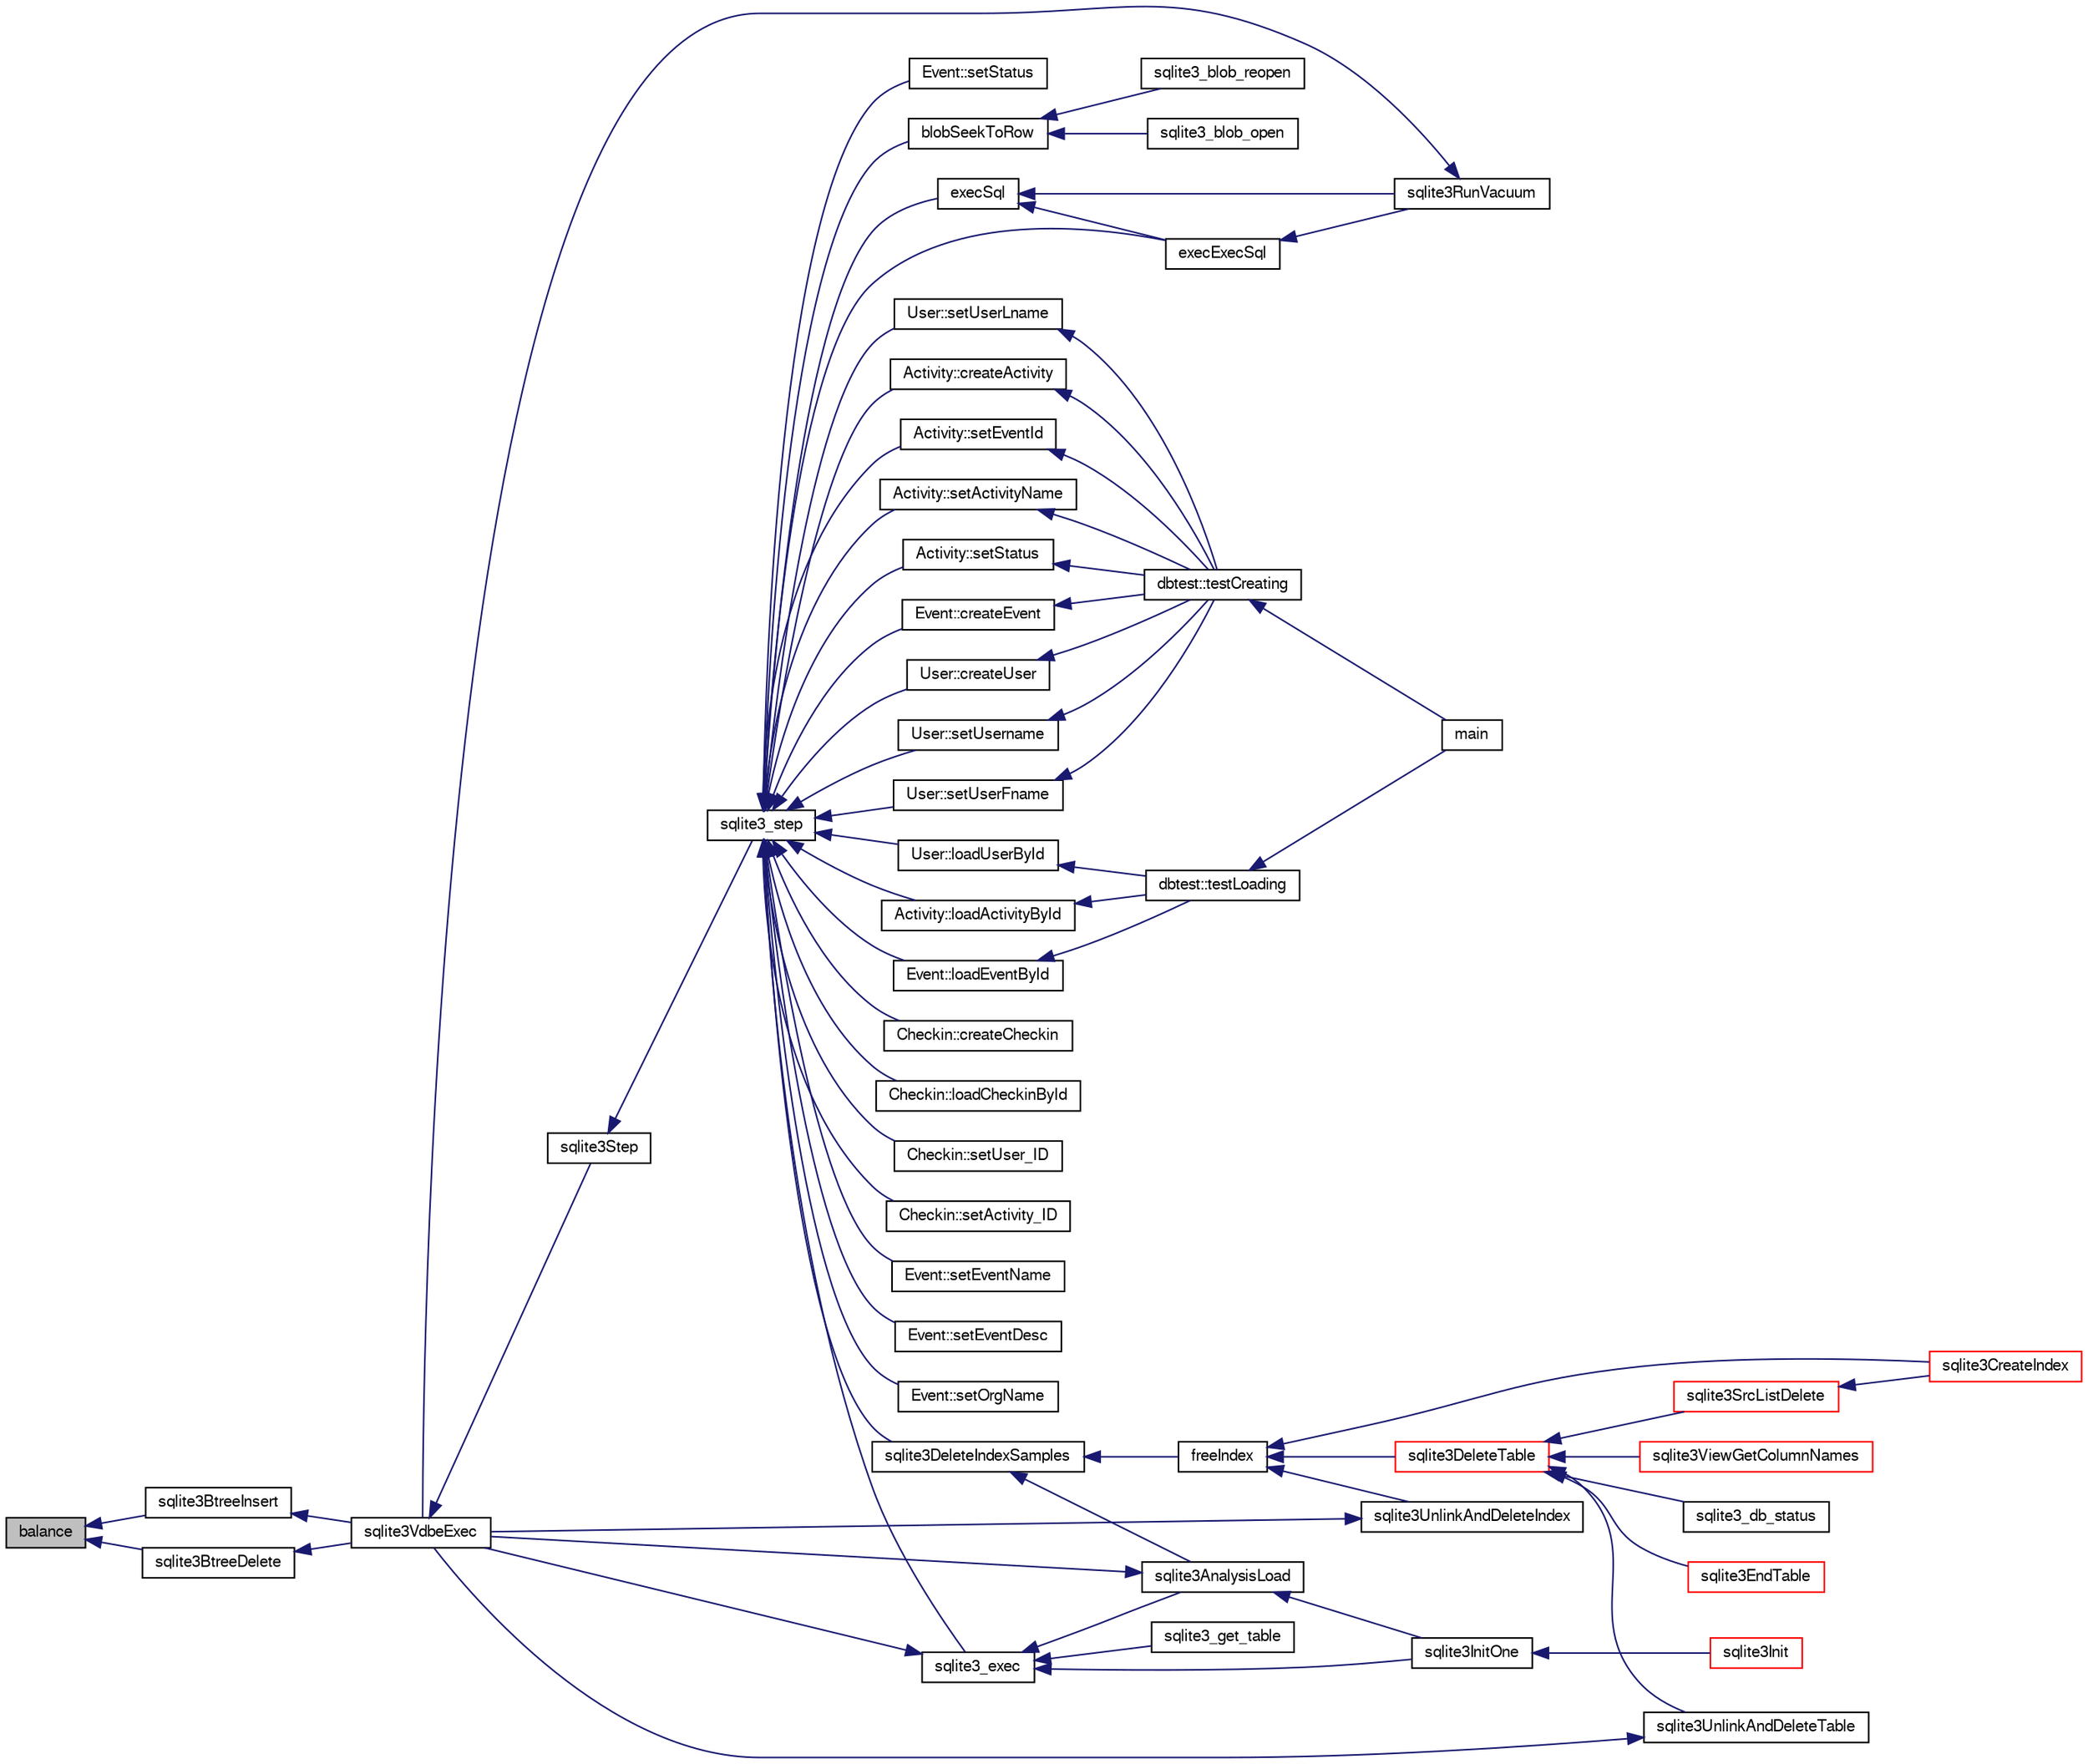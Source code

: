 digraph "balance"
{
  edge [fontname="FreeSans",fontsize="10",labelfontname="FreeSans",labelfontsize="10"];
  node [fontname="FreeSans",fontsize="10",shape=record];
  rankdir="LR";
  Node18089 [label="balance",height=0.2,width=0.4,color="black", fillcolor="grey75", style="filled", fontcolor="black"];
  Node18089 -> Node18090 [dir="back",color="midnightblue",fontsize="10",style="solid",fontname="FreeSans"];
  Node18090 [label="sqlite3BtreeInsert",height=0.2,width=0.4,color="black", fillcolor="white", style="filled",URL="$sqlite3_8c.html#aa6c6b68ed28d38984e5fa329794d7f02"];
  Node18090 -> Node18091 [dir="back",color="midnightblue",fontsize="10",style="solid",fontname="FreeSans"];
  Node18091 [label="sqlite3VdbeExec",height=0.2,width=0.4,color="black", fillcolor="white", style="filled",URL="$sqlite3_8c.html#a8ce40a614bdc56719c4d642b1e4dfb21"];
  Node18091 -> Node18092 [dir="back",color="midnightblue",fontsize="10",style="solid",fontname="FreeSans"];
  Node18092 [label="sqlite3Step",height=0.2,width=0.4,color="black", fillcolor="white", style="filled",URL="$sqlite3_8c.html#a3f2872e873e2758a4beedad1d5113554"];
  Node18092 -> Node18093 [dir="back",color="midnightblue",fontsize="10",style="solid",fontname="FreeSans"];
  Node18093 [label="sqlite3_step",height=0.2,width=0.4,color="black", fillcolor="white", style="filled",URL="$sqlite3_8h.html#ac1e491ce36b7471eb28387f7d3c74334"];
  Node18093 -> Node18094 [dir="back",color="midnightblue",fontsize="10",style="solid",fontname="FreeSans"];
  Node18094 [label="Activity::createActivity",height=0.2,width=0.4,color="black", fillcolor="white", style="filled",URL="$classActivity.html#a813cc5e52c14ab49b39014c134e3425b"];
  Node18094 -> Node18095 [dir="back",color="midnightblue",fontsize="10",style="solid",fontname="FreeSans"];
  Node18095 [label="dbtest::testCreating",height=0.2,width=0.4,color="black", fillcolor="white", style="filled",URL="$classdbtest.html#a8193e88a7df657069c8a6bd09c8243b7"];
  Node18095 -> Node18096 [dir="back",color="midnightblue",fontsize="10",style="solid",fontname="FreeSans"];
  Node18096 [label="main",height=0.2,width=0.4,color="black", fillcolor="white", style="filled",URL="$test_8cpp.html#ae66f6b31b5ad750f1fe042a706a4e3d4"];
  Node18093 -> Node18097 [dir="back",color="midnightblue",fontsize="10",style="solid",fontname="FreeSans"];
  Node18097 [label="Activity::loadActivityById",height=0.2,width=0.4,color="black", fillcolor="white", style="filled",URL="$classActivity.html#abe4ffb4f08a47212ebf9013259d9e7fd"];
  Node18097 -> Node18098 [dir="back",color="midnightblue",fontsize="10",style="solid",fontname="FreeSans"];
  Node18098 [label="dbtest::testLoading",height=0.2,width=0.4,color="black", fillcolor="white", style="filled",URL="$classdbtest.html#a6f98d82a2c8e2b9040848763504ddae1"];
  Node18098 -> Node18096 [dir="back",color="midnightblue",fontsize="10",style="solid",fontname="FreeSans"];
  Node18093 -> Node18099 [dir="back",color="midnightblue",fontsize="10",style="solid",fontname="FreeSans"];
  Node18099 [label="Activity::setEventId",height=0.2,width=0.4,color="black", fillcolor="white", style="filled",URL="$classActivity.html#adb1d0fd0d08f473e068f0a4086bfa9ca"];
  Node18099 -> Node18095 [dir="back",color="midnightblue",fontsize="10",style="solid",fontname="FreeSans"];
  Node18093 -> Node18100 [dir="back",color="midnightblue",fontsize="10",style="solid",fontname="FreeSans"];
  Node18100 [label="Activity::setActivityName",height=0.2,width=0.4,color="black", fillcolor="white", style="filled",URL="$classActivity.html#a62dc3737b33915a36086f9dd26d16a81"];
  Node18100 -> Node18095 [dir="back",color="midnightblue",fontsize="10",style="solid",fontname="FreeSans"];
  Node18093 -> Node18101 [dir="back",color="midnightblue",fontsize="10",style="solid",fontname="FreeSans"];
  Node18101 [label="Activity::setStatus",height=0.2,width=0.4,color="black", fillcolor="white", style="filled",URL="$classActivity.html#af618135a7738f4d2a7ee147a8ef912ea"];
  Node18101 -> Node18095 [dir="back",color="midnightblue",fontsize="10",style="solid",fontname="FreeSans"];
  Node18093 -> Node18102 [dir="back",color="midnightblue",fontsize="10",style="solid",fontname="FreeSans"];
  Node18102 [label="Checkin::createCheckin",height=0.2,width=0.4,color="black", fillcolor="white", style="filled",URL="$classCheckin.html#a4e40acdf7fff0e607f6de4f24f3a163c"];
  Node18093 -> Node18103 [dir="back",color="midnightblue",fontsize="10",style="solid",fontname="FreeSans"];
  Node18103 [label="Checkin::loadCheckinById",height=0.2,width=0.4,color="black", fillcolor="white", style="filled",URL="$classCheckin.html#a3461f70ea6c68475225f2a07f78a21e0"];
  Node18093 -> Node18104 [dir="back",color="midnightblue",fontsize="10",style="solid",fontname="FreeSans"];
  Node18104 [label="Checkin::setUser_ID",height=0.2,width=0.4,color="black", fillcolor="white", style="filled",URL="$classCheckin.html#a76ab640f4f912876dbebf183db5359c6"];
  Node18093 -> Node18105 [dir="back",color="midnightblue",fontsize="10",style="solid",fontname="FreeSans"];
  Node18105 [label="Checkin::setActivity_ID",height=0.2,width=0.4,color="black", fillcolor="white", style="filled",URL="$classCheckin.html#ab2ff3ec2604ec73a42af25874a00b232"];
  Node18093 -> Node18106 [dir="back",color="midnightblue",fontsize="10",style="solid",fontname="FreeSans"];
  Node18106 [label="Event::createEvent",height=0.2,width=0.4,color="black", fillcolor="white", style="filled",URL="$classEvent.html#a77adb9f4a46ffb32c2d931f0691f5903"];
  Node18106 -> Node18095 [dir="back",color="midnightblue",fontsize="10",style="solid",fontname="FreeSans"];
  Node18093 -> Node18107 [dir="back",color="midnightblue",fontsize="10",style="solid",fontname="FreeSans"];
  Node18107 [label="Event::loadEventById",height=0.2,width=0.4,color="black", fillcolor="white", style="filled",URL="$classEvent.html#afa66cea33f722dbeecb69cc98fdea055"];
  Node18107 -> Node18098 [dir="back",color="midnightblue",fontsize="10",style="solid",fontname="FreeSans"];
  Node18093 -> Node18108 [dir="back",color="midnightblue",fontsize="10",style="solid",fontname="FreeSans"];
  Node18108 [label="Event::setEventName",height=0.2,width=0.4,color="black", fillcolor="white", style="filled",URL="$classEvent.html#a10596b6ca077df05184e30d62b08729d"];
  Node18093 -> Node18109 [dir="back",color="midnightblue",fontsize="10",style="solid",fontname="FreeSans"];
  Node18109 [label="Event::setEventDesc",height=0.2,width=0.4,color="black", fillcolor="white", style="filled",URL="$classEvent.html#ae36b8377dcae792f1c5c4726024c981b"];
  Node18093 -> Node18110 [dir="back",color="midnightblue",fontsize="10",style="solid",fontname="FreeSans"];
  Node18110 [label="Event::setOrgName",height=0.2,width=0.4,color="black", fillcolor="white", style="filled",URL="$classEvent.html#a19aac0f776bd764563a54977656cf680"];
  Node18093 -> Node18111 [dir="back",color="midnightblue",fontsize="10",style="solid",fontname="FreeSans"];
  Node18111 [label="Event::setStatus",height=0.2,width=0.4,color="black", fillcolor="white", style="filled",URL="$classEvent.html#ab0a6b9285af0f4172eb841e2b80f8972"];
  Node18093 -> Node18112 [dir="back",color="midnightblue",fontsize="10",style="solid",fontname="FreeSans"];
  Node18112 [label="blobSeekToRow",height=0.2,width=0.4,color="black", fillcolor="white", style="filled",URL="$sqlite3_8c.html#afff57e13332b98c8a44a7cebe38962ab"];
  Node18112 -> Node18113 [dir="back",color="midnightblue",fontsize="10",style="solid",fontname="FreeSans"];
  Node18113 [label="sqlite3_blob_open",height=0.2,width=0.4,color="black", fillcolor="white", style="filled",URL="$sqlite3_8h.html#adb8ad839a5bdd62a43785132bc7dd518"];
  Node18112 -> Node18114 [dir="back",color="midnightblue",fontsize="10",style="solid",fontname="FreeSans"];
  Node18114 [label="sqlite3_blob_reopen",height=0.2,width=0.4,color="black", fillcolor="white", style="filled",URL="$sqlite3_8h.html#abc77c24fdc0150138490359a94360f7e"];
  Node18093 -> Node18115 [dir="back",color="midnightblue",fontsize="10",style="solid",fontname="FreeSans"];
  Node18115 [label="sqlite3DeleteIndexSamples",height=0.2,width=0.4,color="black", fillcolor="white", style="filled",URL="$sqlite3_8c.html#aaeda0302fbf61397ec009f65bed047ef"];
  Node18115 -> Node18116 [dir="back",color="midnightblue",fontsize="10",style="solid",fontname="FreeSans"];
  Node18116 [label="sqlite3AnalysisLoad",height=0.2,width=0.4,color="black", fillcolor="white", style="filled",URL="$sqlite3_8c.html#a48a2301c27e1d3d68708b9b8761b5a01"];
  Node18116 -> Node18091 [dir="back",color="midnightblue",fontsize="10",style="solid",fontname="FreeSans"];
  Node18116 -> Node18117 [dir="back",color="midnightblue",fontsize="10",style="solid",fontname="FreeSans"];
  Node18117 [label="sqlite3InitOne",height=0.2,width=0.4,color="black", fillcolor="white", style="filled",URL="$sqlite3_8c.html#ac4318b25df65269906b0379251fe9b85"];
  Node18117 -> Node18118 [dir="back",color="midnightblue",fontsize="10",style="solid",fontname="FreeSans"];
  Node18118 [label="sqlite3Init",height=0.2,width=0.4,color="red", fillcolor="white", style="filled",URL="$sqlite3_8c.html#aed74e3dc765631a833f522f425ff5a48"];
  Node18115 -> Node18218 [dir="back",color="midnightblue",fontsize="10",style="solid",fontname="FreeSans"];
  Node18218 [label="freeIndex",height=0.2,width=0.4,color="black", fillcolor="white", style="filled",URL="$sqlite3_8c.html#a00907c99c18d5bcb9d0b38c077146c31"];
  Node18218 -> Node18219 [dir="back",color="midnightblue",fontsize="10",style="solid",fontname="FreeSans"];
  Node18219 [label="sqlite3UnlinkAndDeleteIndex",height=0.2,width=0.4,color="black", fillcolor="white", style="filled",URL="$sqlite3_8c.html#a889f2dcb438c56db37a6d61e9f25e244"];
  Node18219 -> Node18091 [dir="back",color="midnightblue",fontsize="10",style="solid",fontname="FreeSans"];
  Node18218 -> Node18220 [dir="back",color="midnightblue",fontsize="10",style="solid",fontname="FreeSans"];
  Node18220 [label="sqlite3DeleteTable",height=0.2,width=0.4,color="red", fillcolor="white", style="filled",URL="$sqlite3_8c.html#a7fd3d507375a381a3807f92735318973"];
  Node18220 -> Node18221 [dir="back",color="midnightblue",fontsize="10",style="solid",fontname="FreeSans"];
  Node18221 [label="sqlite3_db_status",height=0.2,width=0.4,color="black", fillcolor="white", style="filled",URL="$sqlite3_8h.html#ab64e8333313ee2e44116842711818940"];
  Node18220 -> Node18222 [dir="back",color="midnightblue",fontsize="10",style="solid",fontname="FreeSans"];
  Node18222 [label="sqlite3UnlinkAndDeleteTable",height=0.2,width=0.4,color="black", fillcolor="white", style="filled",URL="$sqlite3_8c.html#a9733677716a49de464f86fff164e9a1b"];
  Node18222 -> Node18091 [dir="back",color="midnightblue",fontsize="10",style="solid",fontname="FreeSans"];
  Node18220 -> Node18133 [dir="back",color="midnightblue",fontsize="10",style="solid",fontname="FreeSans"];
  Node18133 [label="sqlite3EndTable",height=0.2,width=0.4,color="red", fillcolor="white", style="filled",URL="$sqlite3_8c.html#a7b5f2c66c0f0b6f819d970ca389768b0"];
  Node18220 -> Node18168 [dir="back",color="midnightblue",fontsize="10",style="solid",fontname="FreeSans"];
  Node18168 [label="sqlite3ViewGetColumnNames",height=0.2,width=0.4,color="red", fillcolor="white", style="filled",URL="$sqlite3_8c.html#aebc7cd8d9e2bd174ae0a60363d3f6ce8"];
  Node18220 -> Node18223 [dir="back",color="midnightblue",fontsize="10",style="solid",fontname="FreeSans"];
  Node18223 [label="sqlite3SrcListDelete",height=0.2,width=0.4,color="red", fillcolor="white", style="filled",URL="$sqlite3_8c.html#acc250a3e5e7fd8889a16a9f28e3e7312"];
  Node18223 -> Node18130 [dir="back",color="midnightblue",fontsize="10",style="solid",fontname="FreeSans"];
  Node18130 [label="sqlite3CreateIndex",height=0.2,width=0.4,color="red", fillcolor="white", style="filled",URL="$sqlite3_8c.html#a8dbe5e590ab6c58a8c45f34f7c81e825"];
  Node18218 -> Node18130 [dir="back",color="midnightblue",fontsize="10",style="solid",fontname="FreeSans"];
  Node18093 -> Node18284 [dir="back",color="midnightblue",fontsize="10",style="solid",fontname="FreeSans"];
  Node18284 [label="sqlite3_exec",height=0.2,width=0.4,color="black", fillcolor="white", style="filled",URL="$sqlite3_8h.html#a97487ec8150e0bcc8fa392ab8f0e24db"];
  Node18284 -> Node18091 [dir="back",color="midnightblue",fontsize="10",style="solid",fontname="FreeSans"];
  Node18284 -> Node18116 [dir="back",color="midnightblue",fontsize="10",style="solid",fontname="FreeSans"];
  Node18284 -> Node18117 [dir="back",color="midnightblue",fontsize="10",style="solid",fontname="FreeSans"];
  Node18284 -> Node18285 [dir="back",color="midnightblue",fontsize="10",style="solid",fontname="FreeSans"];
  Node18285 [label="sqlite3_get_table",height=0.2,width=0.4,color="black", fillcolor="white", style="filled",URL="$sqlite3_8h.html#a5effeac4e12df57beaa35c5be1f61579"];
  Node18093 -> Node18275 [dir="back",color="midnightblue",fontsize="10",style="solid",fontname="FreeSans"];
  Node18275 [label="execSql",height=0.2,width=0.4,color="black", fillcolor="white", style="filled",URL="$sqlite3_8c.html#a7d16651b98a110662f4c265eff0246cb"];
  Node18275 -> Node18276 [dir="back",color="midnightblue",fontsize="10",style="solid",fontname="FreeSans"];
  Node18276 [label="execExecSql",height=0.2,width=0.4,color="black", fillcolor="white", style="filled",URL="$sqlite3_8c.html#ac1be09a6c047f21133d16378d301e0d4"];
  Node18276 -> Node18277 [dir="back",color="midnightblue",fontsize="10",style="solid",fontname="FreeSans"];
  Node18277 [label="sqlite3RunVacuum",height=0.2,width=0.4,color="black", fillcolor="white", style="filled",URL="$sqlite3_8c.html#a5e83ddc7b3e7e8e79ad5d1fc92de1d2f"];
  Node18277 -> Node18091 [dir="back",color="midnightblue",fontsize="10",style="solid",fontname="FreeSans"];
  Node18275 -> Node18277 [dir="back",color="midnightblue",fontsize="10",style="solid",fontname="FreeSans"];
  Node18093 -> Node18276 [dir="back",color="midnightblue",fontsize="10",style="solid",fontname="FreeSans"];
  Node18093 -> Node18278 [dir="back",color="midnightblue",fontsize="10",style="solid",fontname="FreeSans"];
  Node18278 [label="User::createUser",height=0.2,width=0.4,color="black", fillcolor="white", style="filled",URL="$classUser.html#a22ed673939e8cc0a136130b809bba513"];
  Node18278 -> Node18095 [dir="back",color="midnightblue",fontsize="10",style="solid",fontname="FreeSans"];
  Node18093 -> Node18279 [dir="back",color="midnightblue",fontsize="10",style="solid",fontname="FreeSans"];
  Node18279 [label="User::loadUserById",height=0.2,width=0.4,color="black", fillcolor="white", style="filled",URL="$classUser.html#a863377665b7fb83c5547dcf9727f5092"];
  Node18279 -> Node18098 [dir="back",color="midnightblue",fontsize="10",style="solid",fontname="FreeSans"];
  Node18093 -> Node18280 [dir="back",color="midnightblue",fontsize="10",style="solid",fontname="FreeSans"];
  Node18280 [label="User::setUsername",height=0.2,width=0.4,color="black", fillcolor="white", style="filled",URL="$classUser.html#aa0497022a136cb78de785b0a39ae60b1"];
  Node18280 -> Node18095 [dir="back",color="midnightblue",fontsize="10",style="solid",fontname="FreeSans"];
  Node18093 -> Node18281 [dir="back",color="midnightblue",fontsize="10",style="solid",fontname="FreeSans"];
  Node18281 [label="User::setUserFname",height=0.2,width=0.4,color="black", fillcolor="white", style="filled",URL="$classUser.html#a72657eb55cd0ca437b4841a43f19912f"];
  Node18281 -> Node18095 [dir="back",color="midnightblue",fontsize="10",style="solid",fontname="FreeSans"];
  Node18093 -> Node18282 [dir="back",color="midnightblue",fontsize="10",style="solid",fontname="FreeSans"];
  Node18282 [label="User::setUserLname",height=0.2,width=0.4,color="black", fillcolor="white", style="filled",URL="$classUser.html#aa25973387e5afe1aa6f60dd6545e33b5"];
  Node18282 -> Node18095 [dir="back",color="midnightblue",fontsize="10",style="solid",fontname="FreeSans"];
  Node18089 -> Node18352 [dir="back",color="midnightblue",fontsize="10",style="solid",fontname="FreeSans"];
  Node18352 [label="sqlite3BtreeDelete",height=0.2,width=0.4,color="black", fillcolor="white", style="filled",URL="$sqlite3_8c.html#a65c40cd7ec987dbd25392a180f388fe7"];
  Node18352 -> Node18091 [dir="back",color="midnightblue",fontsize="10",style="solid",fontname="FreeSans"];
}
